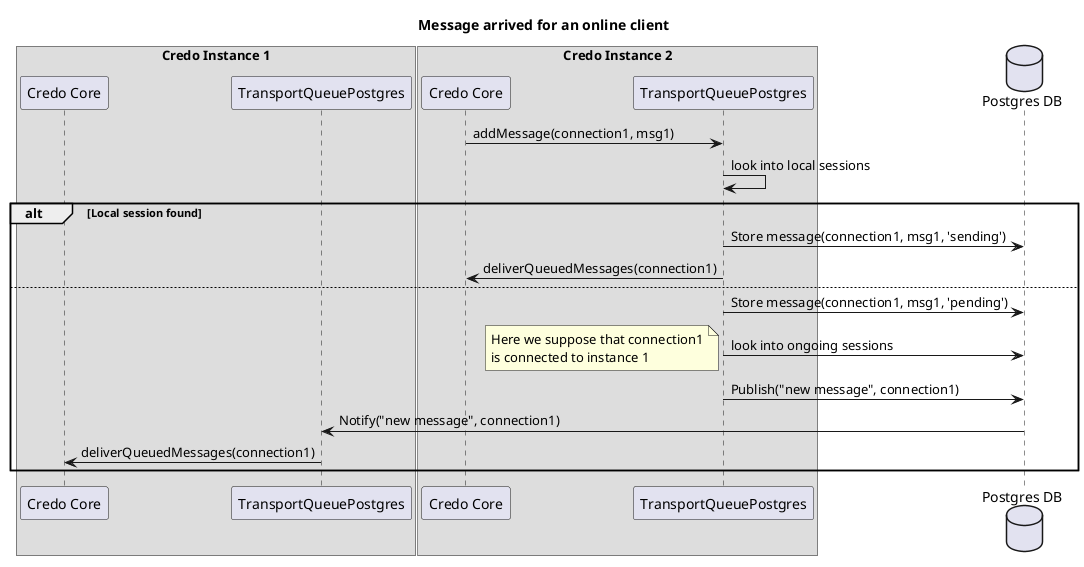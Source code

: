 @startuml
title Message arrived for an online client

box "Credo Instance 1"
participant CC2 as "Credo Core" 
participant CP2 as "TransportQueuePostgres"
end box
box "Credo Instance 2"
participant CC1 as "Credo Core"
participant CP1 as "TransportQueuePostgres" 
end box
database PG as "Postgres DB"

CC1 -> CP1: addMessage(connection1, msg1)
CP1 -> CP1: look into local sessions
alt Local session found
CP1 -> PG: Store message(connection1, msg1, 'sending')
CP1 -> CC1: deliverQueuedMessages(connection1)
else
CP1 -> PG: Store message(connection1, msg1, 'pending')
CP1 -> PG: look into ongoing sessions
note left
Here we suppose that connection1
is connected to instance 1
end note
CP1 -> PG: Publish("new message", connection1)
PG -> CP2: Notify("new message", connection1)
CP2 -> CC2: deliverQueuedMessages(connection1)
end
@enduml
